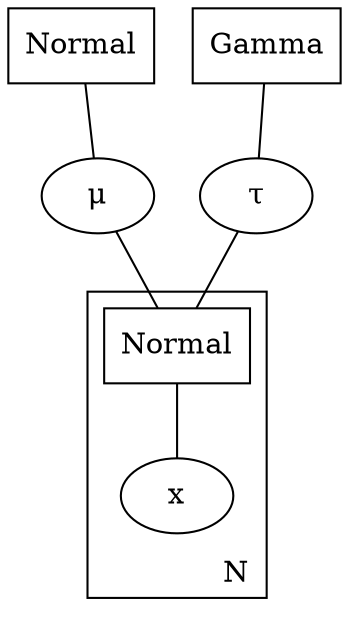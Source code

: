 graph G {
	subgraph cluster_A {
		node [shape = box];
		n2 [label = "Normal"];
		node [shape = ellipse];
		x [label = "x"];
		n2 -- x;
		labeljust = "r";
		labelloc = "b";
		label = "N";
	}
	node [shape = ellipse];
	mu [label = "&mu;"];
	tau[label = "&tau;"];
	node [shape = box];
	n1 [label = "Normal"];
	g1 [label = "Gamma"];

	n1 -- mu;
	g1 -- tau;
	mu -- n2;
	tau -- n2;
}
